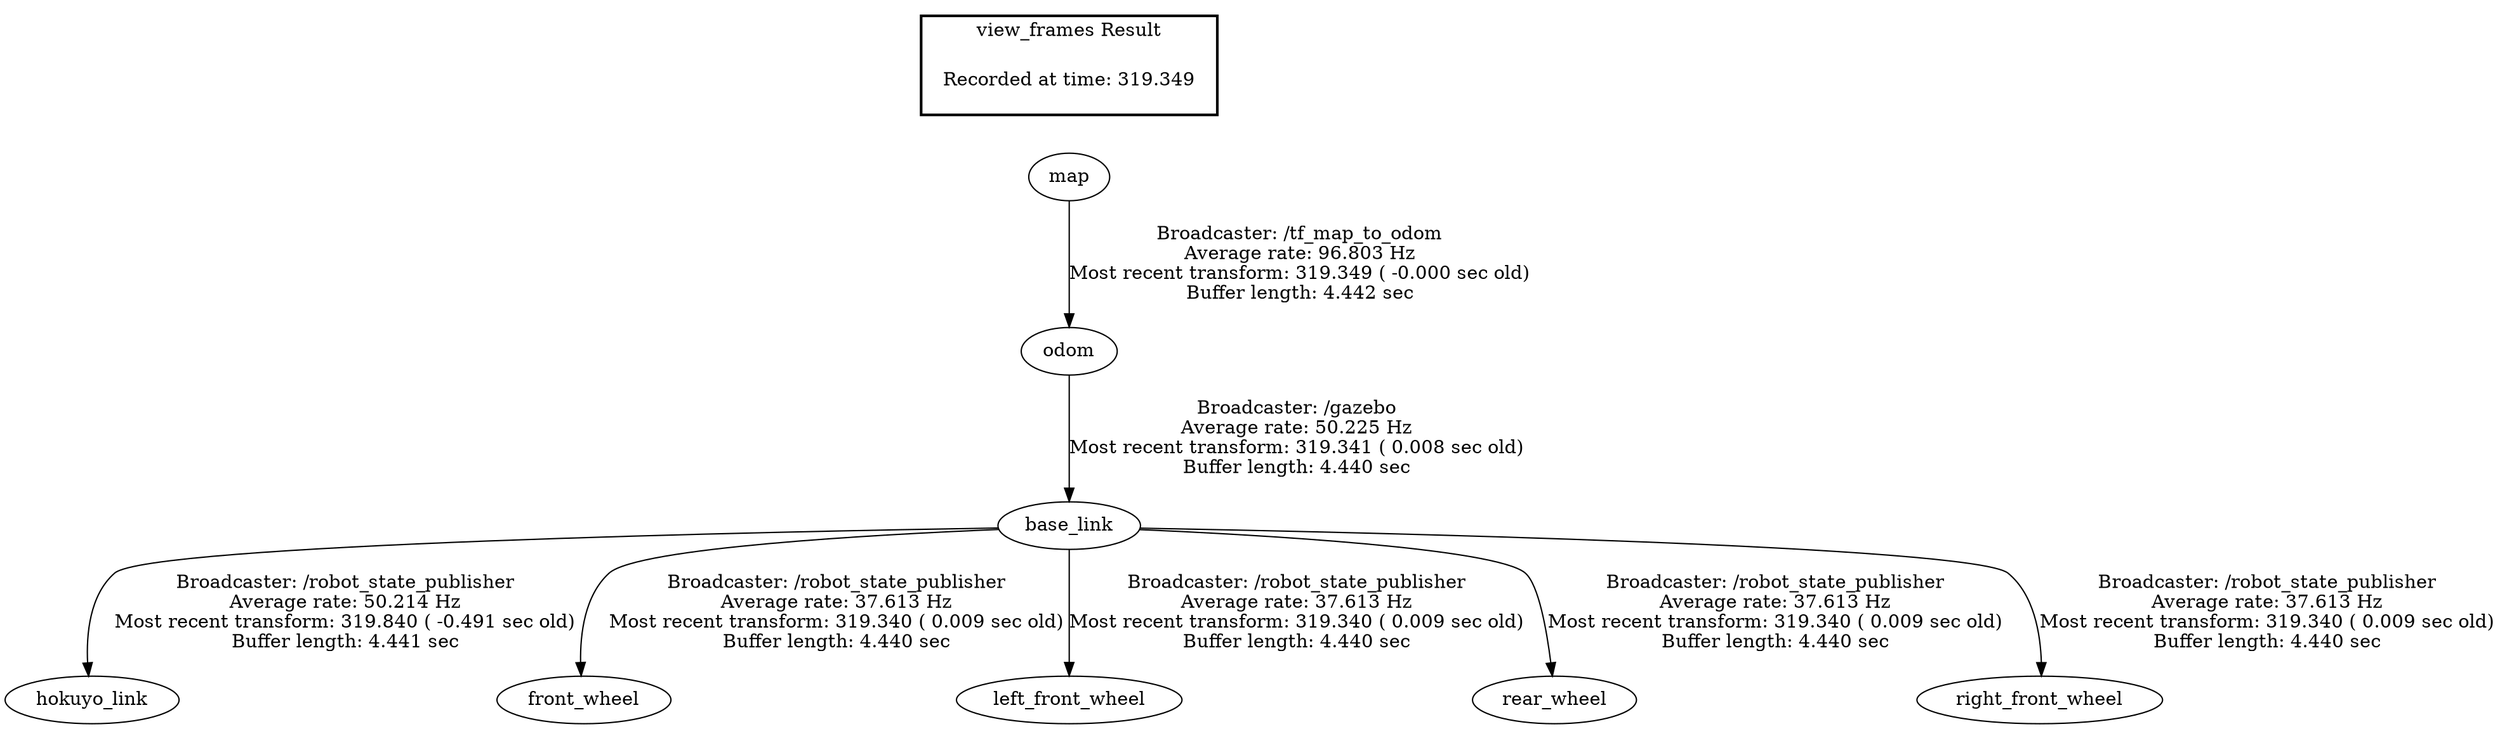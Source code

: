 digraph G {
"map" -> "odom"[label="Broadcaster: /tf_map_to_odom\nAverage rate: 96.803 Hz\nMost recent transform: 319.349 ( -0.000 sec old)\nBuffer length: 4.442 sec\n"];
"base_link" -> "hokuyo_link"[label="Broadcaster: /robot_state_publisher\nAverage rate: 50.214 Hz\nMost recent transform: 319.840 ( -0.491 sec old)\nBuffer length: 4.441 sec\n"];
"odom" -> "base_link"[label="Broadcaster: /gazebo\nAverage rate: 50.225 Hz\nMost recent transform: 319.341 ( 0.008 sec old)\nBuffer length: 4.440 sec\n"];
"base_link" -> "front_wheel"[label="Broadcaster: /robot_state_publisher\nAverage rate: 37.613 Hz\nMost recent transform: 319.340 ( 0.009 sec old)\nBuffer length: 4.440 sec\n"];
"base_link" -> "left_front_wheel"[label="Broadcaster: /robot_state_publisher\nAverage rate: 37.613 Hz\nMost recent transform: 319.340 ( 0.009 sec old)\nBuffer length: 4.440 sec\n"];
"base_link" -> "rear_wheel"[label="Broadcaster: /robot_state_publisher\nAverage rate: 37.613 Hz\nMost recent transform: 319.340 ( 0.009 sec old)\nBuffer length: 4.440 sec\n"];
"base_link" -> "right_front_wheel"[label="Broadcaster: /robot_state_publisher\nAverage rate: 37.613 Hz\nMost recent transform: 319.340 ( 0.009 sec old)\nBuffer length: 4.440 sec\n"];
edge [style=invis];
 subgraph cluster_legend { style=bold; color=black; label ="view_frames Result";
"Recorded at time: 319.349"[ shape=plaintext ] ;
 }->"map";
}